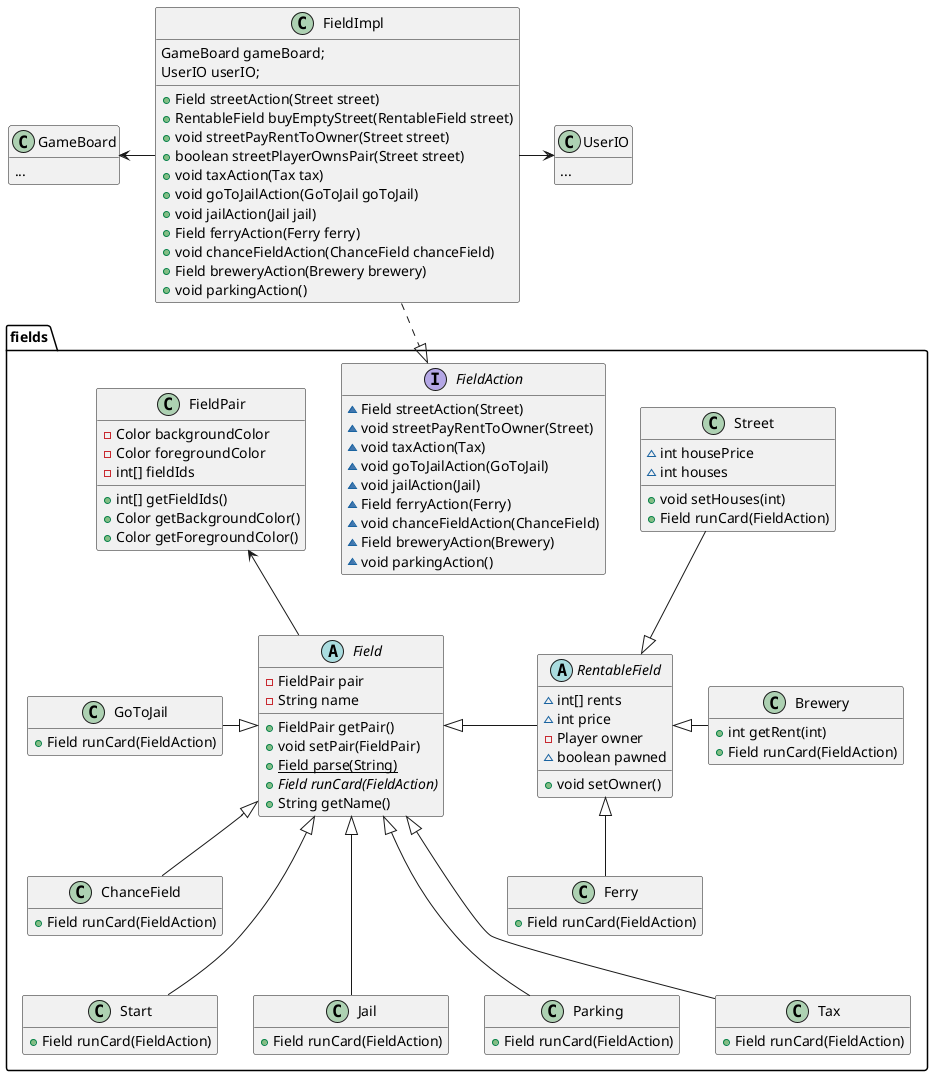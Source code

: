 @startuml
class GameBoard{
    ...
}
class UserIO{
    ...
}

class FieldImpl{
    GameBoard gameBoard;
    UserIO userIO;
    + Field streetAction(Street street)
    + RentableField buyEmptyStreet(RentableField street)
    + void streetPayRentToOwner(Street street)
    + boolean streetPlayerOwnsPair(Street street)
    + void taxAction(Tax tax)
    + void goToJailAction(GoToJail goToJail)
    + void jailAction(Jail jail)
    + Field ferryAction(Ferry ferry)
    + void chanceFieldAction(ChanceField chanceField)
    + Field breweryAction(Brewery brewery)
    + void parkingAction()
}
' implements FieldAction {
hide empty members
package fields {
    class ChanceField {
        + Field runCard(FieldAction)
    }
    class Ferry {
        + Field runCard(FieldAction)
    }
    class GoToJail {
        + Field runCard(FieldAction)
    }
    class Jail {
        + Field runCard(FieldAction)
    }
    class Parking {
        + Field runCard(FieldAction)
    }
    class Start {
        + Field runCard(FieldAction)
    }
    class Tax {
        + Field runCard(FieldAction)
    }
    class Street {
        ~ int housePrice
        ~ int houses
        + void setHouses(int)
        + Field runCard(FieldAction)
    }
    class FieldPair {
        - Color backgroundColor
        - Color foregroundColor
        - int[] fieldIds
        + int[] getFieldIds()
        + Color getBackgroundColor()
        + Color getForegroundColor()
    }
    abstract class RentableField {
        ~ int[] rents
        ~ int price
        - Player owner
        ~ boolean pawned
        + void setOwner()
    }
    interface FieldAction {
        ~ Field streetAction(Street)
        ~ void streetPayRentToOwner(Street)
        ~ void taxAction(Tax)
        ~ void goToJailAction(GoToJail)
        ~ void jailAction(Jail)
        ~ Field ferryAction(Ferry)
        ~ void chanceFieldAction(ChanceField)
        ~ Field breweryAction(Brewery)
        ~ void parkingAction()
    }
    class Brewery {
        + int getRent(int)
        + Field runCard(FieldAction)
    }
    abstract class Field {
        - FieldPair pair
        - String name
        + FieldPair getPair()
        + void setPair(FieldPair)
        + {static} Field parse(String)
        + {abstract}Field runCard(FieldAction)
        + String getName()
    }
}

'UserIO -down-> GameBoard
FieldImpl -[hidden]-> FieldPair
FieldImpl -right-> UserIO
FieldImpl -left-> GameBoard
'UserIO -down-> GameBoard
'GameBoard-->FieldPair

GoToJail -down[hidden]-> ChanceField
ChanceField -down[hidden]-> Start
Start -right[hidden]-> Jail
Jail -right[hidden]-> Parking
Parking -right[hidden]-> Tax

FieldImpl ..|> FieldAction
Field -up-> FieldPair
Field <|-left- GoToJail
Field <|-- ChanceField
Start -up-|> Field
Field <|- Jail
Field <|- Parking
Field <|-- Tax
Field <|-right- RentableField
RentableField <|-down- Ferry
RentableField <|-up- Street
RentableField <|-right- Brewery
@enduml
